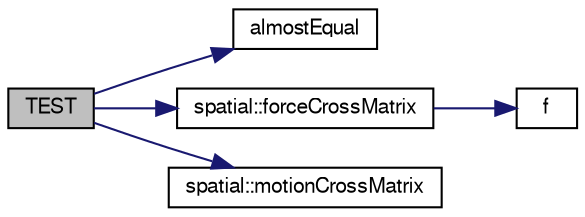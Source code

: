 digraph "TEST"
{
  edge [fontname="FreeSans",fontsize="10",labelfontname="FreeSans",labelfontsize="10"];
  node [fontname="FreeSans",fontsize="10",shape=record];
  rankdir="LR";
  Node1 [label="TEST",height=0.2,width=0.4,color="black", fillcolor="grey75", style="filled", fontcolor="black"];
  Node1 -> Node2 [color="midnightblue",fontsize="10",style="solid",fontname="FreeSans"];
  Node2 [label="almostEqual",height=0.2,width=0.4,color="black", fillcolor="white", style="filled",URL="$de/dda/_math_utilities_8h.html#aa06ec79f1e3170ea41b58ffbf35b9fb6"];
  Node1 -> Node3 [color="midnightblue",fontsize="10",style="solid",fontname="FreeSans"];
  Node3 [label="spatial::forceCrossMatrix",height=0.2,width=0.4,color="black", fillcolor="white", style="filled",URL="$de/d1a/namespacespatial.html#a261bcef5a53b2fb64a5c7370420a1275"];
  Node3 -> Node4 [color="midnightblue",fontsize="10",style="solid",fontname="FreeSans"];
  Node4 [label="f",height=0.2,width=0.4,color="black", fillcolor="white", style="filled",URL="$dc/dd7/test__casadi_8cpp.html#ae20d7fba59865a21504b65cdb44cbfe5"];
  Node1 -> Node5 [color="midnightblue",fontsize="10",style="solid",fontname="FreeSans"];
  Node5 [label="spatial::motionCrossMatrix",height=0.2,width=0.4,color="black", fillcolor="white", style="filled",URL="$de/d1a/namespacespatial.html#acd5568b97b640537ab22aaf458c73980"];
}
